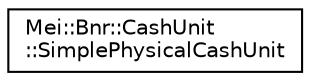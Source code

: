 digraph "Graphical Class Hierarchy"
{
  edge [fontname="Helvetica",fontsize="10",labelfontname="Helvetica",labelfontsize="10"];
  node [fontname="Helvetica",fontsize="10",shape=record];
  rankdir="LR";
  Node1 [label="Mei::Bnr::CashUnit\l::SimplePhysicalCashUnit",height=0.2,width=0.4,color="black", fillcolor="white", style="filled",URL="$a00033.html",tooltip="SimplePhysicalCashUnit class "];
}
